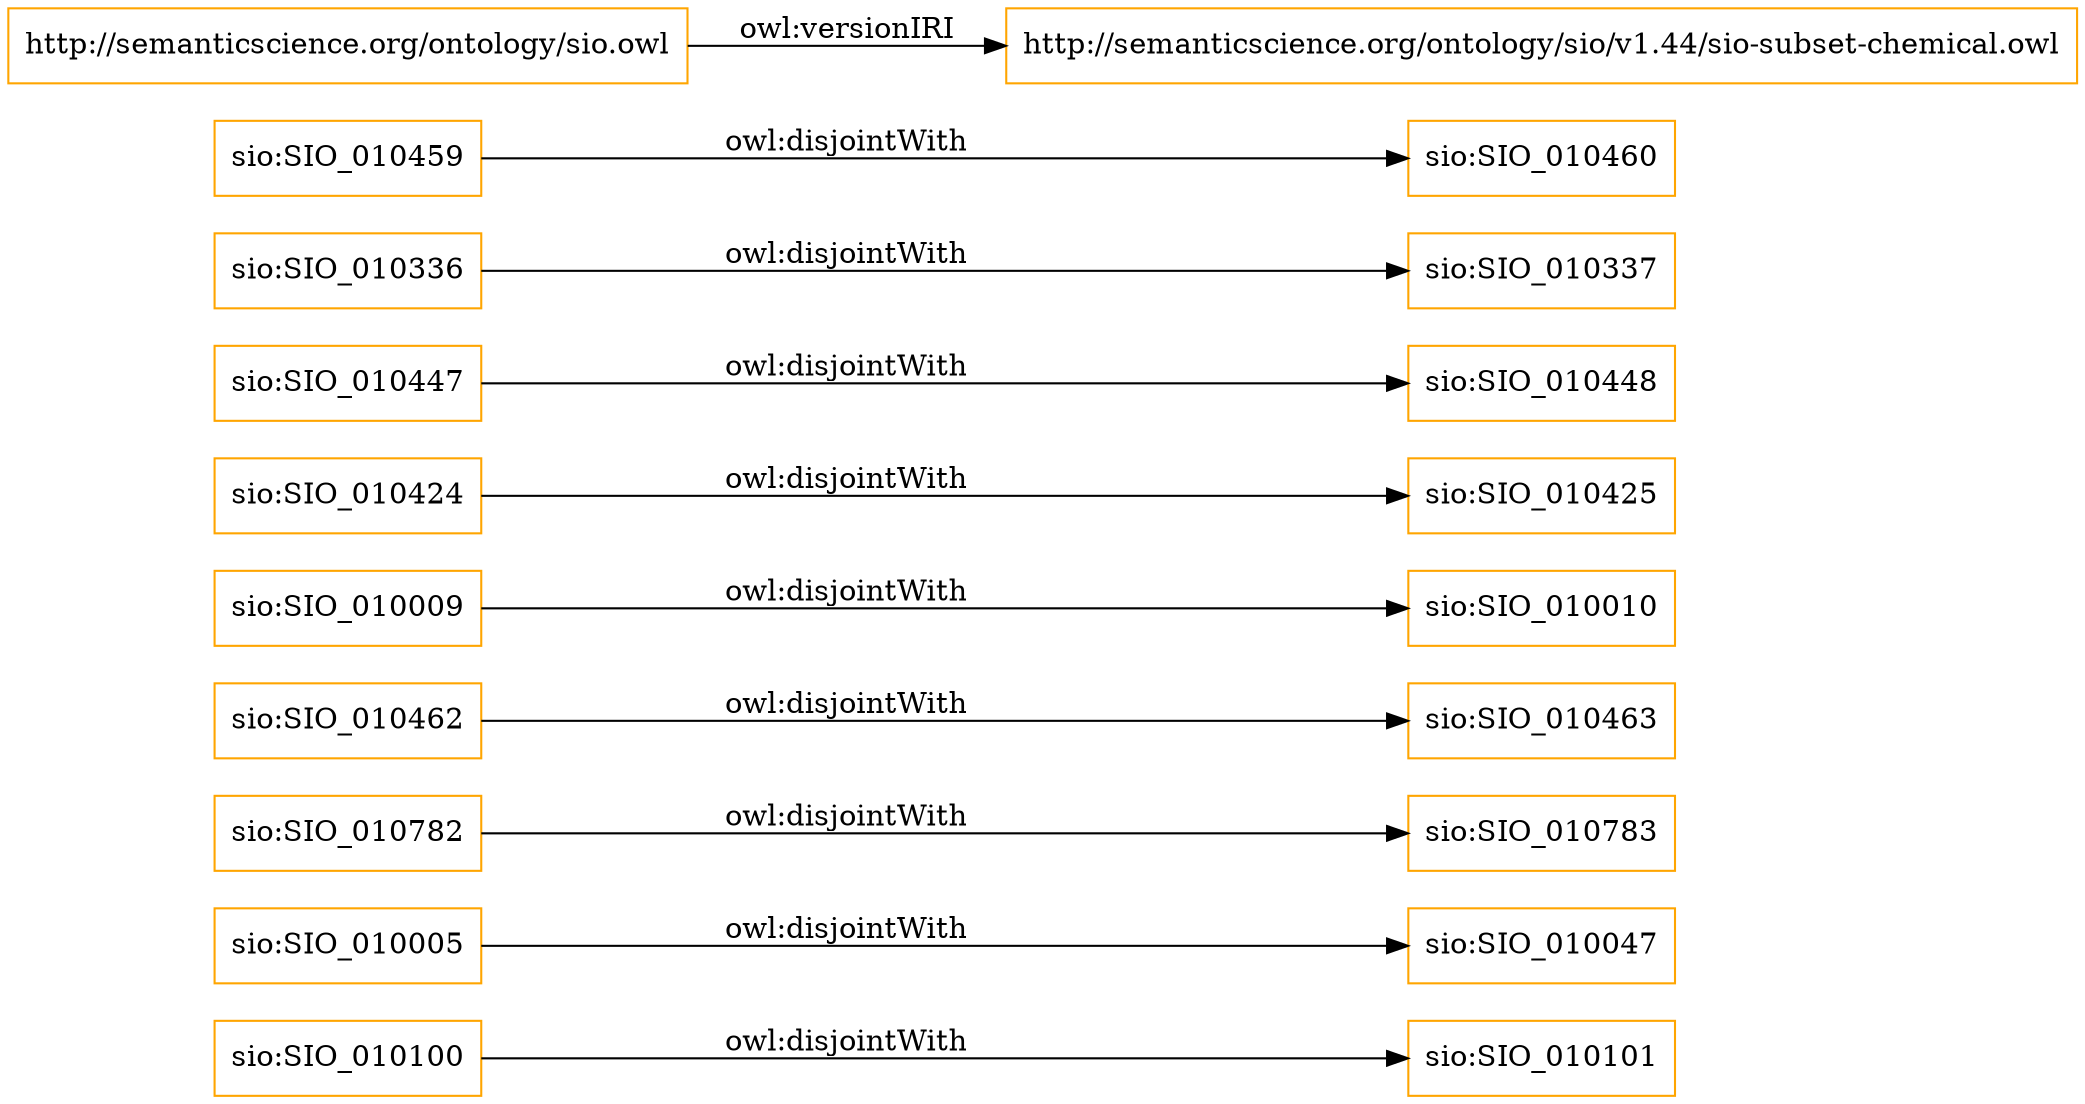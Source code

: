 digraph ar2dtool_diagram { 
rankdir=LR;
size="1501"
node [shape = rectangle, color="orange"]; "sio:SIO_010100" "sio:SIO_010047" "sio:SIO_010783" "sio:SIO_010462" "sio:SIO_010010" "sio:SIO_010009" "sio:SIO_010424" "sio:SIO_010447" "sio:SIO_010448" "sio:SIO_010463" "sio:SIO_010336" "sio:SIO_010425" "sio:SIO_010460" "sio:SIO_010782" "sio:SIO_010337" "sio:SIO_010005" "sio:SIO_010101" "sio:SIO_010459" ; /*classes style*/
	"sio:SIO_010462" -> "sio:SIO_010463" [ label = "owl:disjointWith" ];
	"sio:SIO_010009" -> "sio:SIO_010010" [ label = "owl:disjointWith" ];
	"http://semanticscience.org/ontology/sio.owl" -> "http://semanticscience.org/ontology/sio/v1.44/sio-subset-chemical.owl" [ label = "owl:versionIRI" ];
	"sio:SIO_010459" -> "sio:SIO_010460" [ label = "owl:disjointWith" ];
	"sio:SIO_010336" -> "sio:SIO_010337" [ label = "owl:disjointWith" ];
	"sio:SIO_010005" -> "sio:SIO_010047" [ label = "owl:disjointWith" ];
	"sio:SIO_010424" -> "sio:SIO_010425" [ label = "owl:disjointWith" ];
	"sio:SIO_010447" -> "sio:SIO_010448" [ label = "owl:disjointWith" ];
	"sio:SIO_010782" -> "sio:SIO_010783" [ label = "owl:disjointWith" ];
	"sio:SIO_010100" -> "sio:SIO_010101" [ label = "owl:disjointWith" ];

}
